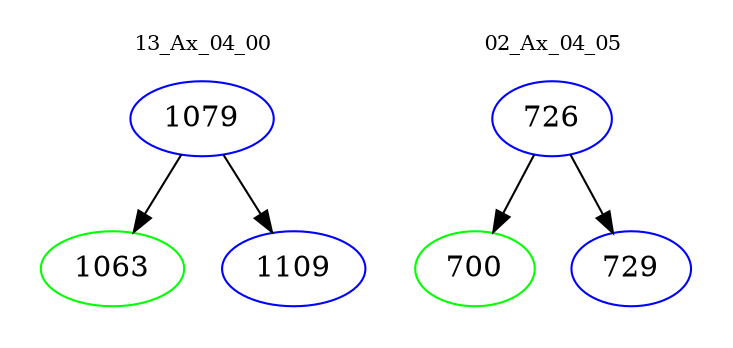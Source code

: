 digraph{
subgraph cluster_0 {
color = white
label = "13_Ax_04_00";
fontsize=10;
T0_1079 [label="1079", color="blue"]
T0_1079 -> T0_1063 [color="black"]
T0_1063 [label="1063", color="green"]
T0_1079 -> T0_1109 [color="black"]
T0_1109 [label="1109", color="blue"]
}
subgraph cluster_1 {
color = white
label = "02_Ax_04_05";
fontsize=10;
T1_726 [label="726", color="blue"]
T1_726 -> T1_700 [color="black"]
T1_700 [label="700", color="green"]
T1_726 -> T1_729 [color="black"]
T1_729 [label="729", color="blue"]
}
}
